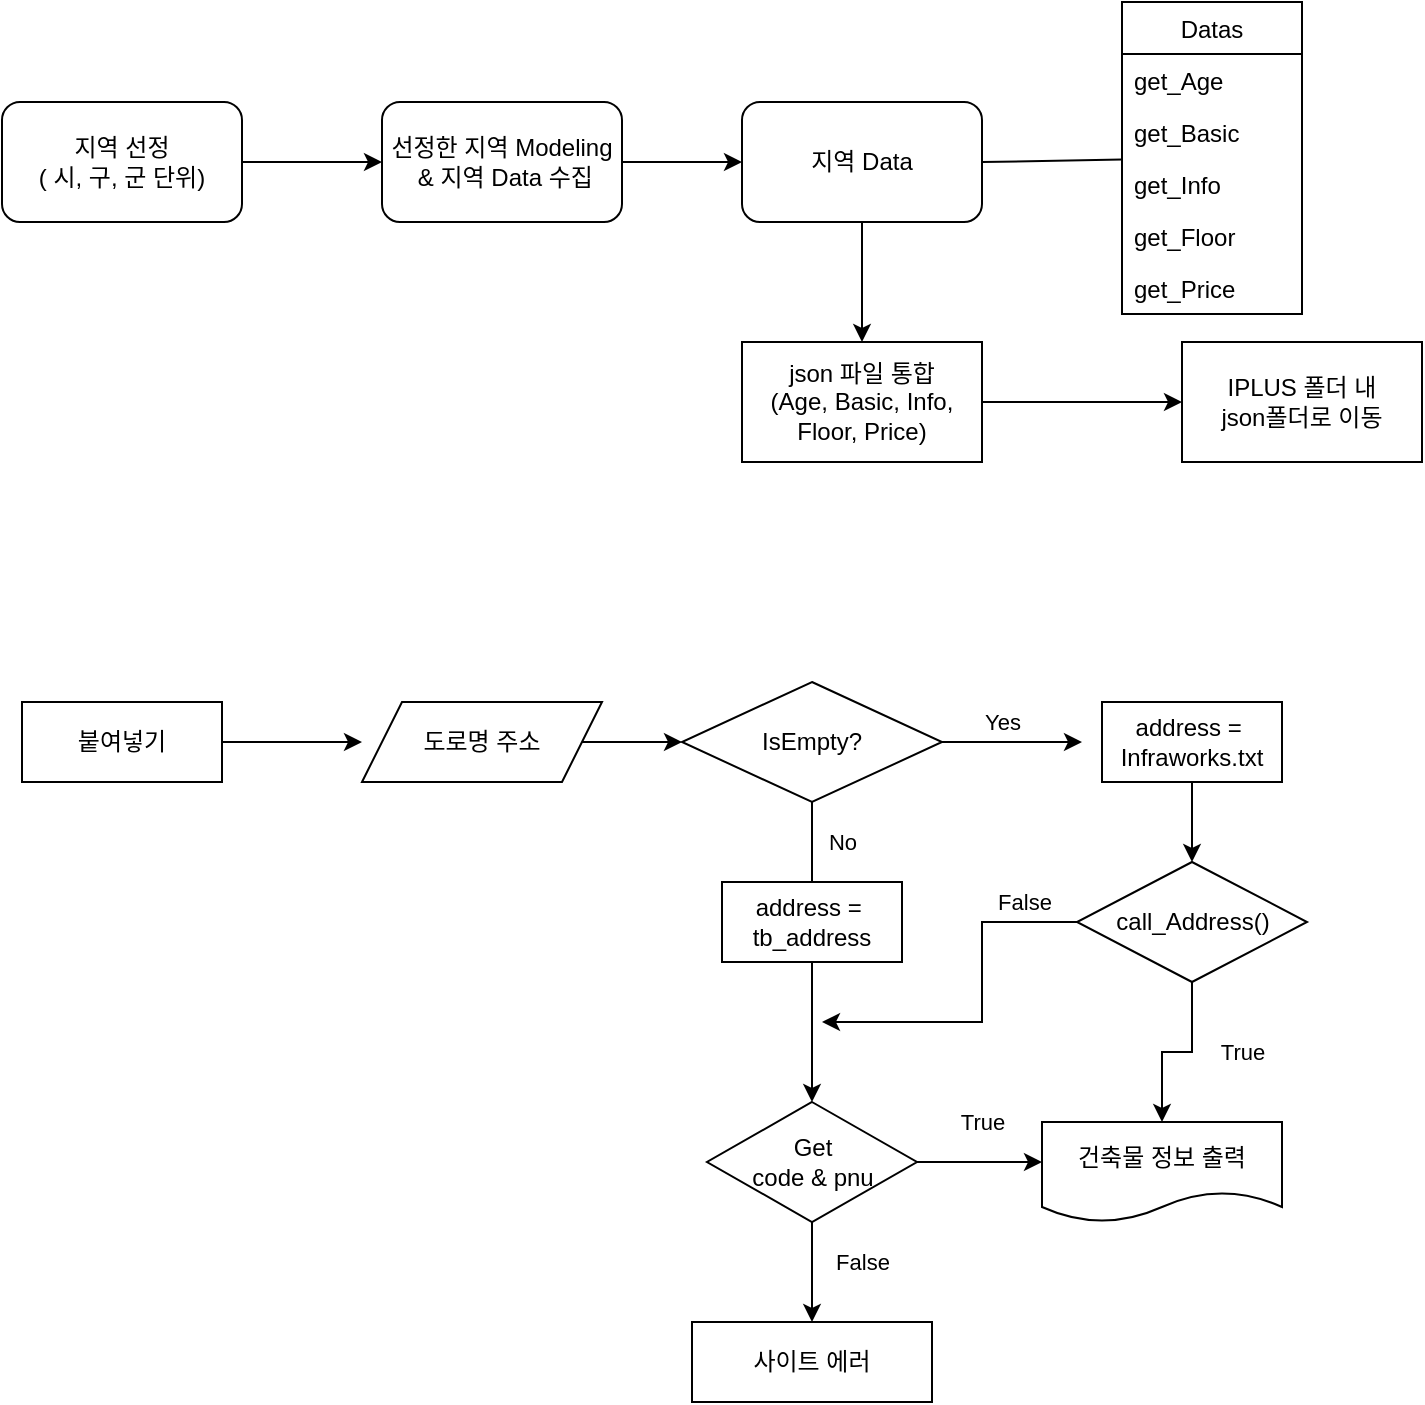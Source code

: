 <mxfile version="14.6.13" type="github">
  <diagram id="C5RBs43oDa-KdzZeNtuy" name="Page-1">
    <mxGraphModel dx="1422" dy="705" grid="1" gridSize="10" guides="1" tooltips="1" connect="1" arrows="1" fold="1" page="1" pageScale="1" pageWidth="1169" pageHeight="827" math="0" shadow="0">
      <root>
        <mxCell id="WIyWlLk6GJQsqaUBKTNV-0" />
        <mxCell id="WIyWlLk6GJQsqaUBKTNV-1" parent="WIyWlLk6GJQsqaUBKTNV-0" />
        <mxCell id="Jq5uu5sEXMixFGqUbxDx-4" style="edgeStyle=orthogonalEdgeStyle;rounded=0;orthogonalLoop=1;jettySize=auto;html=1;entryX=0;entryY=0.5;entryDx=0;entryDy=0;" parent="WIyWlLk6GJQsqaUBKTNV-1" source="Jq5uu5sEXMixFGqUbxDx-2" target="Jq5uu5sEXMixFGqUbxDx-3" edge="1">
          <mxGeometry relative="1" as="geometry" />
        </mxCell>
        <mxCell id="Jq5uu5sEXMixFGqUbxDx-2" value="지역 선정&lt;br&gt;( 시, 구, 군 단위)" style="rounded=1;whiteSpace=wrap;html=1;" parent="WIyWlLk6GJQsqaUBKTNV-1" vertex="1">
          <mxGeometry x="100" y="60" width="120" height="60" as="geometry" />
        </mxCell>
        <mxCell id="Jq5uu5sEXMixFGqUbxDx-6" style="edgeStyle=orthogonalEdgeStyle;rounded=0;orthogonalLoop=1;jettySize=auto;html=1;" parent="WIyWlLk6GJQsqaUBKTNV-1" source="Jq5uu5sEXMixFGqUbxDx-3" target="Jq5uu5sEXMixFGqUbxDx-5" edge="1">
          <mxGeometry relative="1" as="geometry" />
        </mxCell>
        <mxCell id="Jq5uu5sEXMixFGqUbxDx-3" value="선정한 지역 Modeling&lt;br&gt;&amp;nbsp;&amp;amp; 지역 Data 수집" style="rounded=1;whiteSpace=wrap;html=1;" parent="WIyWlLk6GJQsqaUBKTNV-1" vertex="1">
          <mxGeometry x="290" y="60" width="120" height="60" as="geometry" />
        </mxCell>
        <mxCell id="Jq5uu5sEXMixFGqUbxDx-7" style="edgeStyle=orthogonalEdgeStyle;rounded=0;orthogonalLoop=1;jettySize=auto;html=1;" parent="WIyWlLk6GJQsqaUBKTNV-1" source="Jq5uu5sEXMixFGqUbxDx-5" edge="1">
          <mxGeometry relative="1" as="geometry">
            <mxPoint x="530" y="180" as="targetPoint" />
          </mxGeometry>
        </mxCell>
        <mxCell id="Jq5uu5sEXMixFGqUbxDx-5" value="지역 Data" style="rounded=1;whiteSpace=wrap;html=1;" parent="WIyWlLk6GJQsqaUBKTNV-1" vertex="1">
          <mxGeometry x="470" y="60" width="120" height="60" as="geometry" />
        </mxCell>
        <mxCell id="Jq5uu5sEXMixFGqUbxDx-10" style="edgeStyle=orthogonalEdgeStyle;rounded=0;orthogonalLoop=1;jettySize=auto;html=1;entryX=0;entryY=0.5;entryDx=0;entryDy=0;" parent="WIyWlLk6GJQsqaUBKTNV-1" source="Jq5uu5sEXMixFGqUbxDx-8" target="Jq5uu5sEXMixFGqUbxDx-9" edge="1">
          <mxGeometry relative="1" as="geometry" />
        </mxCell>
        <mxCell id="Jq5uu5sEXMixFGqUbxDx-8" value="json 파일 통합&lt;br&gt;(Age, Basic, Info, Floor, Price)" style="rounded=0;whiteSpace=wrap;html=1;" parent="WIyWlLk6GJQsqaUBKTNV-1" vertex="1">
          <mxGeometry x="470" y="180" width="120" height="60" as="geometry" />
        </mxCell>
        <mxCell id="Jq5uu5sEXMixFGqUbxDx-9" value="IPLUS 폴더 내 &lt;br&gt;json폴더로 이동" style="rounded=0;whiteSpace=wrap;html=1;" parent="WIyWlLk6GJQsqaUBKTNV-1" vertex="1">
          <mxGeometry x="690" y="180" width="120" height="60" as="geometry" />
        </mxCell>
        <mxCell id="Jq5uu5sEXMixFGqUbxDx-12" style="edgeStyle=orthogonalEdgeStyle;rounded=0;orthogonalLoop=1;jettySize=auto;html=1;" parent="WIyWlLk6GJQsqaUBKTNV-1" source="Jq5uu5sEXMixFGqUbxDx-11" edge="1">
          <mxGeometry relative="1" as="geometry">
            <mxPoint x="280" y="380" as="targetPoint" />
          </mxGeometry>
        </mxCell>
        <mxCell id="Jq5uu5sEXMixFGqUbxDx-11" value="붙여넣기" style="rounded=0;whiteSpace=wrap;html=1;" parent="WIyWlLk6GJQsqaUBKTNV-1" vertex="1">
          <mxGeometry x="110" y="360" width="100" height="40" as="geometry" />
        </mxCell>
        <mxCell id="Jq5uu5sEXMixFGqUbxDx-15" style="edgeStyle=orthogonalEdgeStyle;rounded=0;orthogonalLoop=1;jettySize=auto;html=1;" parent="WIyWlLk6GJQsqaUBKTNV-1" source="Jq5uu5sEXMixFGqUbxDx-14" edge="1">
          <mxGeometry relative="1" as="geometry">
            <mxPoint x="440" y="380" as="targetPoint" />
          </mxGeometry>
        </mxCell>
        <mxCell id="Jq5uu5sEXMixFGqUbxDx-14" value="도로명 주소" style="shape=parallelogram;perimeter=parallelogramPerimeter;whiteSpace=wrap;html=1;fixedSize=1;" parent="WIyWlLk6GJQsqaUBKTNV-1" vertex="1">
          <mxGeometry x="280" y="360" width="120" height="40" as="geometry" />
        </mxCell>
        <mxCell id="Jq5uu5sEXMixFGqUbxDx-17" value="Yes" style="edgeStyle=orthogonalEdgeStyle;rounded=0;orthogonalLoop=1;jettySize=auto;html=1;" parent="WIyWlLk6GJQsqaUBKTNV-1" source="Jq5uu5sEXMixFGqUbxDx-16" edge="1">
          <mxGeometry x="-0.143" y="10" relative="1" as="geometry">
            <mxPoint x="640" y="380" as="targetPoint" />
            <mxPoint as="offset" />
          </mxGeometry>
        </mxCell>
        <mxCell id="Jq5uu5sEXMixFGqUbxDx-18" value="No" style="edgeStyle=orthogonalEdgeStyle;rounded=0;orthogonalLoop=1;jettySize=auto;html=1;" parent="WIyWlLk6GJQsqaUBKTNV-1" source="Jq5uu5sEXMixFGqUbxDx-16" edge="1">
          <mxGeometry x="-0.2" y="15" relative="1" as="geometry">
            <mxPoint x="505" y="460" as="targetPoint" />
            <mxPoint as="offset" />
          </mxGeometry>
        </mxCell>
        <mxCell id="Jq5uu5sEXMixFGqUbxDx-16" value="IsEmpty?" style="rhombus;whiteSpace=wrap;html=1;" parent="WIyWlLk6GJQsqaUBKTNV-1" vertex="1">
          <mxGeometry x="440" y="350" width="130" height="60" as="geometry" />
        </mxCell>
        <mxCell id="vUoTP9xwyrtDic8OQf9a-4" style="edgeStyle=orthogonalEdgeStyle;rounded=0;orthogonalLoop=1;jettySize=auto;html=1;entryX=0.5;entryY=0;entryDx=0;entryDy=0;" edge="1" parent="WIyWlLk6GJQsqaUBKTNV-1" source="Jq5uu5sEXMixFGqUbxDx-19" target="vUoTP9xwyrtDic8OQf9a-3">
          <mxGeometry relative="1" as="geometry" />
        </mxCell>
        <mxCell id="Jq5uu5sEXMixFGqUbxDx-19" value="address =&amp;nbsp;&lt;br&gt;Infraworks.txt" style="rounded=0;whiteSpace=wrap;html=1;" parent="WIyWlLk6GJQsqaUBKTNV-1" vertex="1">
          <mxGeometry x="650" y="360" width="90" height="40" as="geometry" />
        </mxCell>
        <mxCell id="vUoTP9xwyrtDic8OQf9a-2" style="edgeStyle=orthogonalEdgeStyle;rounded=0;orthogonalLoop=1;jettySize=auto;html=1;entryX=0.5;entryY=0;entryDx=0;entryDy=0;" edge="1" parent="WIyWlLk6GJQsqaUBKTNV-1" source="Jq5uu5sEXMixFGqUbxDx-20" target="Jq5uu5sEXMixFGqUbxDx-21">
          <mxGeometry relative="1" as="geometry" />
        </mxCell>
        <mxCell id="Jq5uu5sEXMixFGqUbxDx-20" value="address =&amp;nbsp;&lt;br&gt;tb_address" style="rounded=0;whiteSpace=wrap;html=1;" parent="WIyWlLk6GJQsqaUBKTNV-1" vertex="1">
          <mxGeometry x="460" y="450" width="90" height="40" as="geometry" />
        </mxCell>
        <mxCell id="Jq5uu5sEXMixFGqUbxDx-24" value="False" style="edgeStyle=orthogonalEdgeStyle;rounded=0;orthogonalLoop=1;jettySize=auto;html=1;" parent="WIyWlLk6GJQsqaUBKTNV-1" source="Jq5uu5sEXMixFGqUbxDx-21" edge="1">
          <mxGeometry x="-0.2" y="25" relative="1" as="geometry">
            <mxPoint x="505" y="670" as="targetPoint" />
            <mxPoint as="offset" />
          </mxGeometry>
        </mxCell>
        <mxCell id="Jq5uu5sEXMixFGqUbxDx-25" value="True" style="edgeStyle=orthogonalEdgeStyle;rounded=0;orthogonalLoop=1;jettySize=auto;html=1;" parent="WIyWlLk6GJQsqaUBKTNV-1" source="Jq5uu5sEXMixFGqUbxDx-21" edge="1">
          <mxGeometry x="0.04" y="20" relative="1" as="geometry">
            <mxPoint x="620" y="590" as="targetPoint" />
            <mxPoint as="offset" />
          </mxGeometry>
        </mxCell>
        <mxCell id="Jq5uu5sEXMixFGqUbxDx-21" value="Get&lt;br&gt;code &amp;amp; pnu" style="rhombus;whiteSpace=wrap;html=1;" parent="WIyWlLk6GJQsqaUBKTNV-1" vertex="1">
          <mxGeometry x="452.5" y="560" width="105" height="60" as="geometry" />
        </mxCell>
        <mxCell id="Jq5uu5sEXMixFGqUbxDx-26" value="사이트 에러" style="rounded=0;whiteSpace=wrap;html=1;" parent="WIyWlLk6GJQsqaUBKTNV-1" vertex="1">
          <mxGeometry x="445" y="670" width="120" height="40" as="geometry" />
        </mxCell>
        <mxCell id="Jq5uu5sEXMixFGqUbxDx-28" value="건축물 정보 출력" style="shape=document;whiteSpace=wrap;html=1;boundedLbl=1;" parent="WIyWlLk6GJQsqaUBKTNV-1" vertex="1">
          <mxGeometry x="620" y="570" width="120" height="50" as="geometry" />
        </mxCell>
        <mxCell id="Jq5uu5sEXMixFGqUbxDx-29" value="Datas" style="swimlane;fontStyle=0;childLayout=stackLayout;horizontal=1;startSize=26;horizontalStack=0;resizeParent=1;resizeParentMax=0;resizeLast=0;collapsible=1;marginBottom=0;" parent="WIyWlLk6GJQsqaUBKTNV-1" vertex="1">
          <mxGeometry x="660" y="10" width="90" height="156" as="geometry" />
        </mxCell>
        <mxCell id="Jq5uu5sEXMixFGqUbxDx-30" value="get_Age" style="text;strokeColor=none;fillColor=none;align=left;verticalAlign=top;spacingLeft=4;spacingRight=4;overflow=hidden;rotatable=0;points=[[0,0.5],[1,0.5]];portConstraint=eastwest;" parent="Jq5uu5sEXMixFGqUbxDx-29" vertex="1">
          <mxGeometry y="26" width="90" height="26" as="geometry" />
        </mxCell>
        <mxCell id="Jq5uu5sEXMixFGqUbxDx-31" value="get_Basic" style="text;strokeColor=none;fillColor=none;align=left;verticalAlign=top;spacingLeft=4;spacingRight=4;overflow=hidden;rotatable=0;points=[[0,0.5],[1,0.5]];portConstraint=eastwest;" parent="Jq5uu5sEXMixFGqUbxDx-29" vertex="1">
          <mxGeometry y="52" width="90" height="26" as="geometry" />
        </mxCell>
        <mxCell id="Jq5uu5sEXMixFGqUbxDx-33" value="get_Info" style="text;strokeColor=none;fillColor=none;align=left;verticalAlign=top;spacingLeft=4;spacingRight=4;overflow=hidden;rotatable=0;points=[[0,0.5],[1,0.5]];portConstraint=eastwest;" parent="Jq5uu5sEXMixFGqUbxDx-29" vertex="1">
          <mxGeometry y="78" width="90" height="26" as="geometry" />
        </mxCell>
        <mxCell id="Jq5uu5sEXMixFGqUbxDx-34" value="get_Floor" style="text;strokeColor=none;fillColor=none;align=left;verticalAlign=top;spacingLeft=4;spacingRight=4;overflow=hidden;rotatable=0;points=[[0,0.5],[1,0.5]];portConstraint=eastwest;" parent="Jq5uu5sEXMixFGqUbxDx-29" vertex="1">
          <mxGeometry y="104" width="90" height="26" as="geometry" />
        </mxCell>
        <mxCell id="Jq5uu5sEXMixFGqUbxDx-32" value="get_Price" style="text;strokeColor=none;fillColor=none;align=left;verticalAlign=top;spacingLeft=4;spacingRight=4;overflow=hidden;rotatable=0;points=[[0,0.5],[1,0.5]];portConstraint=eastwest;" parent="Jq5uu5sEXMixFGqUbxDx-29" vertex="1">
          <mxGeometry y="130" width="90" height="26" as="geometry" />
        </mxCell>
        <mxCell id="Jq5uu5sEXMixFGqUbxDx-35" value="" style="endArrow=none;html=1;exitX=1;exitY=0.5;exitDx=0;exitDy=0;" parent="WIyWlLk6GJQsqaUBKTNV-1" source="Jq5uu5sEXMixFGqUbxDx-5" target="Jq5uu5sEXMixFGqUbxDx-29" edge="1">
          <mxGeometry width="50" height="50" relative="1" as="geometry">
            <mxPoint x="550" y="410" as="sourcePoint" />
            <mxPoint x="600" y="360" as="targetPoint" />
          </mxGeometry>
        </mxCell>
        <mxCell id="vUoTP9xwyrtDic8OQf9a-7" value="False" style="edgeStyle=orthogonalEdgeStyle;rounded=0;orthogonalLoop=1;jettySize=auto;html=1;" edge="1" parent="WIyWlLk6GJQsqaUBKTNV-1" source="vUoTP9xwyrtDic8OQf9a-3">
          <mxGeometry x="-0.69" y="-10" relative="1" as="geometry">
            <mxPoint x="510" y="520" as="targetPoint" />
            <Array as="points">
              <mxPoint x="590" y="470" />
              <mxPoint x="590" y="520" />
            </Array>
            <mxPoint x="1" as="offset" />
          </mxGeometry>
        </mxCell>
        <mxCell id="vUoTP9xwyrtDic8OQf9a-9" value="True" style="edgeStyle=orthogonalEdgeStyle;rounded=0;orthogonalLoop=1;jettySize=auto;html=1;entryX=0.5;entryY=0;entryDx=0;entryDy=0;" edge="1" parent="WIyWlLk6GJQsqaUBKTNV-1" source="vUoTP9xwyrtDic8OQf9a-3" target="Jq5uu5sEXMixFGqUbxDx-28">
          <mxGeometry x="-0.176" y="-25" relative="1" as="geometry">
            <mxPoint x="25" y="25" as="offset" />
          </mxGeometry>
        </mxCell>
        <mxCell id="vUoTP9xwyrtDic8OQf9a-3" value="call_Address()" style="rhombus;whiteSpace=wrap;html=1;" vertex="1" parent="WIyWlLk6GJQsqaUBKTNV-1">
          <mxGeometry x="637.5" y="440" width="115" height="60" as="geometry" />
        </mxCell>
      </root>
    </mxGraphModel>
  </diagram>
</mxfile>

